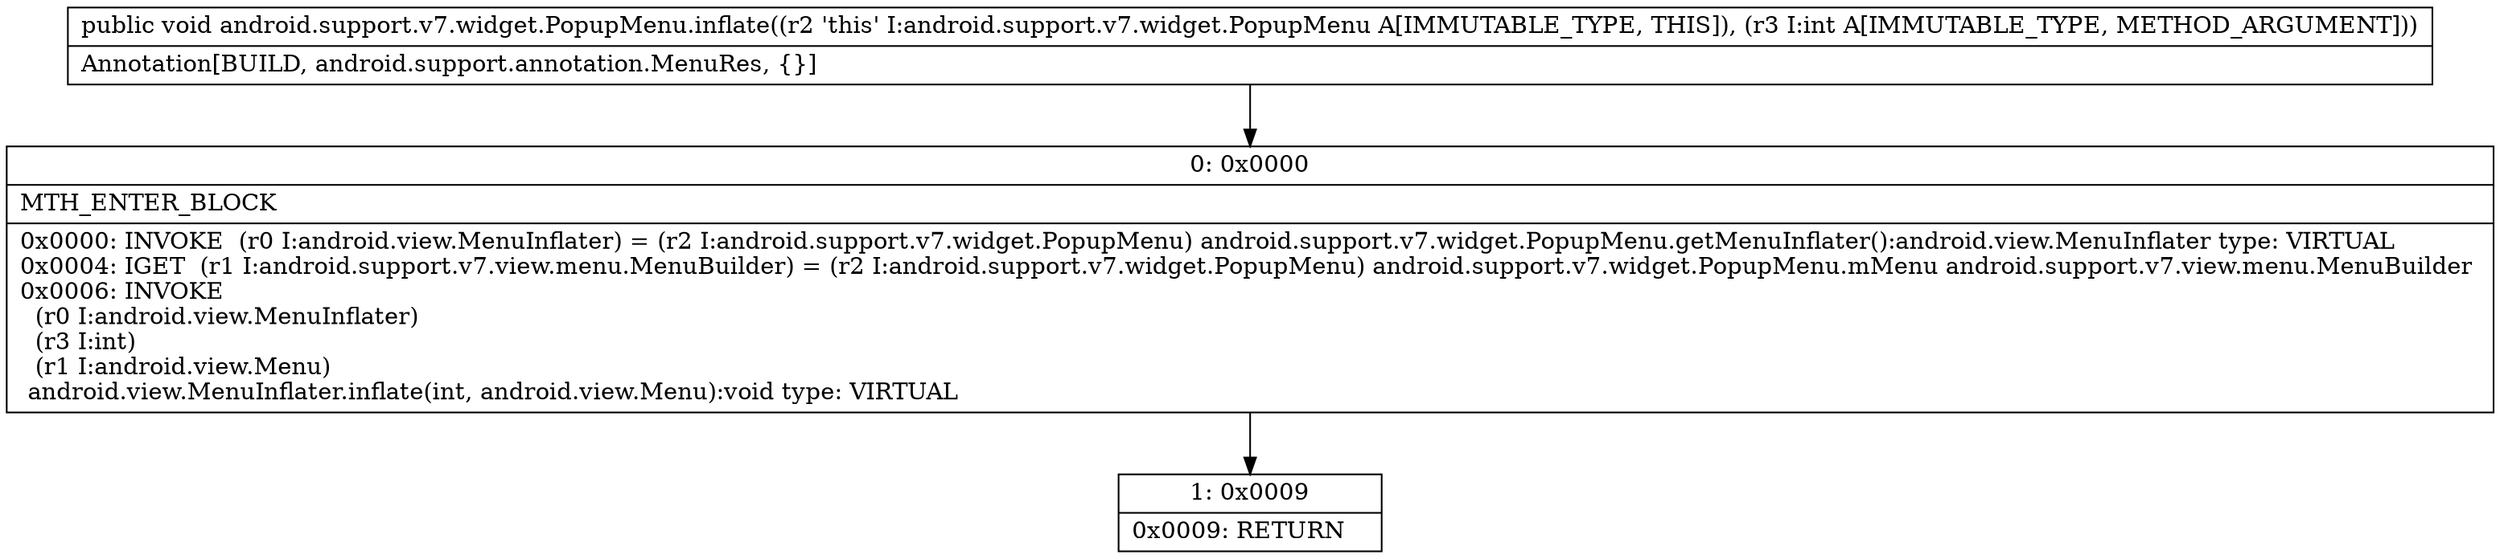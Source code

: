 digraph "CFG forandroid.support.v7.widget.PopupMenu.inflate(I)V" {
Node_0 [shape=record,label="{0\:\ 0x0000|MTH_ENTER_BLOCK\l|0x0000: INVOKE  (r0 I:android.view.MenuInflater) = (r2 I:android.support.v7.widget.PopupMenu) android.support.v7.widget.PopupMenu.getMenuInflater():android.view.MenuInflater type: VIRTUAL \l0x0004: IGET  (r1 I:android.support.v7.view.menu.MenuBuilder) = (r2 I:android.support.v7.widget.PopupMenu) android.support.v7.widget.PopupMenu.mMenu android.support.v7.view.menu.MenuBuilder \l0x0006: INVOKE  \l  (r0 I:android.view.MenuInflater)\l  (r3 I:int)\l  (r1 I:android.view.Menu)\l android.view.MenuInflater.inflate(int, android.view.Menu):void type: VIRTUAL \l}"];
Node_1 [shape=record,label="{1\:\ 0x0009|0x0009: RETURN   \l}"];
MethodNode[shape=record,label="{public void android.support.v7.widget.PopupMenu.inflate((r2 'this' I:android.support.v7.widget.PopupMenu A[IMMUTABLE_TYPE, THIS]), (r3 I:int A[IMMUTABLE_TYPE, METHOD_ARGUMENT]))  | Annotation[BUILD, android.support.annotation.MenuRes, \{\}]\l}"];
MethodNode -> Node_0;
Node_0 -> Node_1;
}

